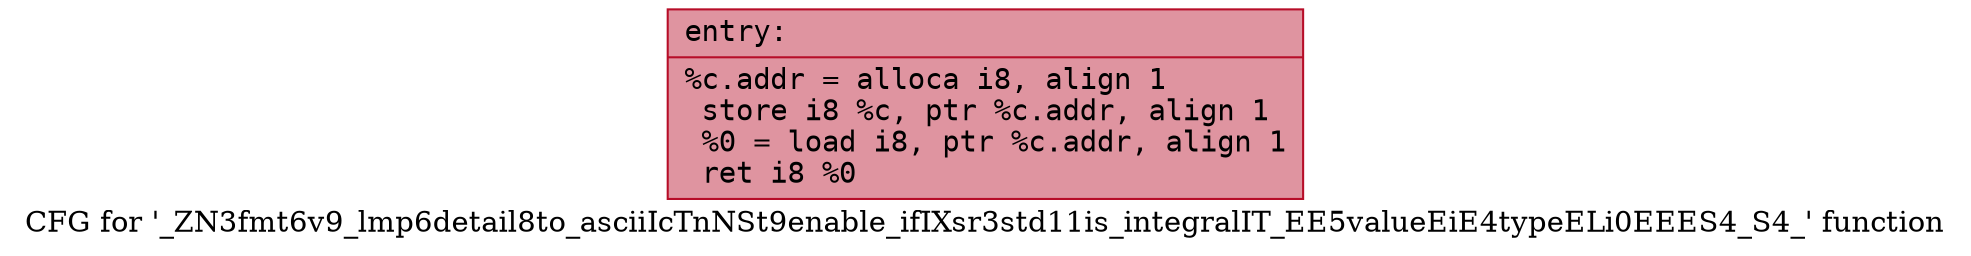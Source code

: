 digraph "CFG for '_ZN3fmt6v9_lmp6detail8to_asciiIcTnNSt9enable_ifIXsr3std11is_integralIT_EE5valueEiE4typeELi0EEES4_S4_' function" {
	label="CFG for '_ZN3fmt6v9_lmp6detail8to_asciiIcTnNSt9enable_ifIXsr3std11is_integralIT_EE5valueEiE4typeELi0EEES4_S4_' function";

	Node0x556bfeaa2c20 [shape=record,color="#b70d28ff", style=filled, fillcolor="#b70d2870" fontname="Courier",label="{entry:\l|  %c.addr = alloca i8, align 1\l  store i8 %c, ptr %c.addr, align 1\l  %0 = load i8, ptr %c.addr, align 1\l  ret i8 %0\l}"];
}
